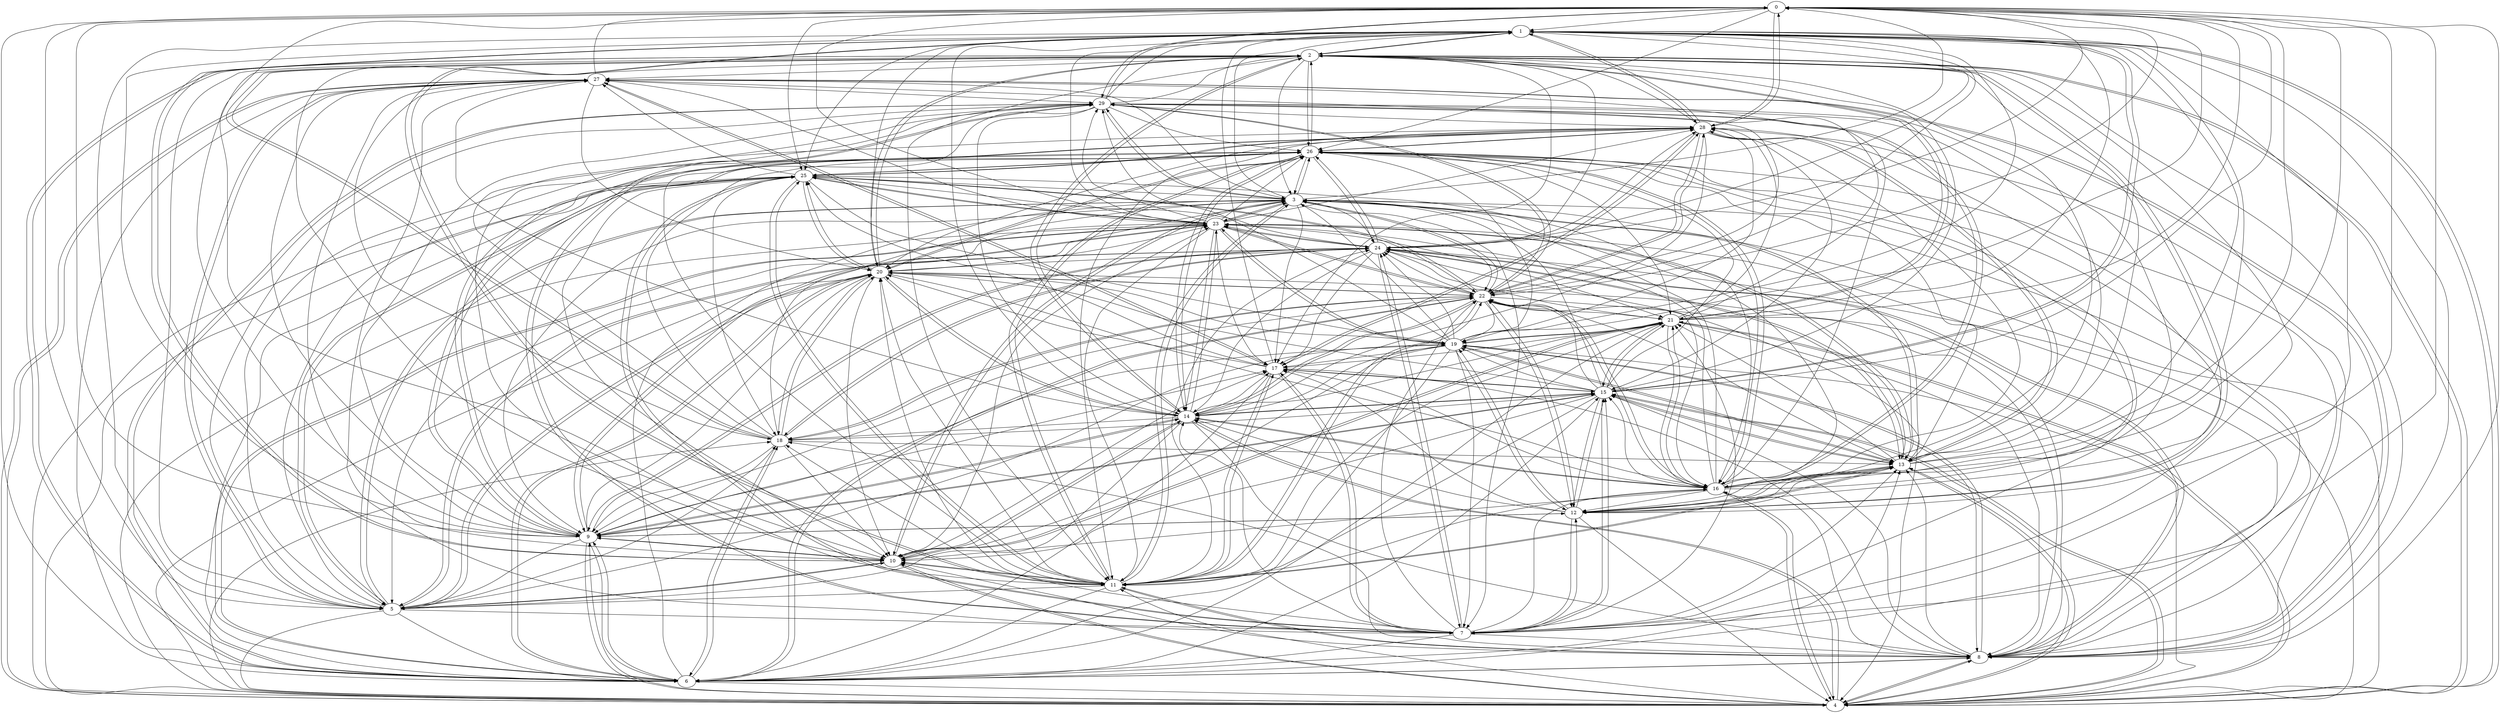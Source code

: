digraph my_graph {
0;
1;
2;
3;
4;
5;
6;
7;
8;
9;
10;
11;
12;
13;
14;
15;
16;
17;
18;
19;
20;
21;
22;
23;
24;
25;
26;
27;
28;
29;
0->1
0->8
0->11
0->12
0->22
0->25
0->26
0->28
0->29
1->2
1->4
1->5
1->7
1->10
1->11
1->15
1->20
1->22
1->24
1->25
1->28
2->1
2->3
2->4
2->6
2->7
2->8
2->9
2->10
2->11
2->12
2->14
2->17
2->18
2->20
2->21
2->24
2->26
2->27
3->0
3->1
3->4
3->5
3->7
3->9
3->10
3->11
3->13
3->17
3->22
3->23
3->26
3->29
4->1
4->2
4->8
4->9
4->10
4->11
4->13
4->14
4->15
4->16
4->18
4->20
4->21
4->23
4->24
4->25
4->27
5->0
5->2
5->3
5->4
5->6
5->7
5->10
5->18
5->19
5->20
5->24
5->25
5->26
5->27
5->29
6->0
6->2
6->3
6->4
6->8
6->9
6->13
6->15
6->18
6->20
6->22
6->23
6->25
6->27
6->29
7->0
7->6
7->8
7->12
7->13
7->14
7->15
7->16
7->17
7->20
7->21
7->22
7->24
7->25
7->26
7->29
8->1
8->3
8->4
8->6
8->10
8->11
8->13
8->15
8->18
8->19
8->23
8->24
8->26
8->27
8->28
9->0
9->1
9->4
9->5
9->6
9->10
9->12
9->14
9->15
9->17
9->19
9->20
9->23
9->24
9->26
9->27
9->28
10->1
10->3
10->4
10->5
10->9
10->11
10->14
10->17
10->21
10->23
10->27
11->1
11->3
11->5
11->6
11->8
11->10
11->13
11->16
11->17
11->18
11->20
11->22
11->24
11->25
11->26
12->2
12->3
12->4
12->7
12->9
12->13
12->14
12->15
12->17
12->19
12->22
12->29
13->0
13->1
13->2
13->3
13->4
13->11
13->12
13->15
13->16
13->19
13->21
13->23
13->24
13->28
14->1
14->2
14->4
14->5
14->8
14->9
14->10
14->15
14->16
14->17
14->18
14->20
14->21
14->22
14->23
14->26
14->27
15->0
15->1
15->2
15->3
15->4
15->7
15->9
15->10
15->11
15->12
15->13
15->14
15->17
15->19
15->20
15->21
15->22
15->26
16->0
16->1
16->2
16->3
16->4
16->8
16->10
16->12
16->13
16->14
16->15
16->17
16->21
16->22
16->23
16->26
16->27
16->29
17->1
17->6
17->7
17->8
17->11
17->15
17->20
17->25
17->27
17->28
18->2
18->3
18->6
18->9
18->10
18->13
18->15
18->20
18->22
18->24
18->26
18->27
18->29
19->0
19->1
19->3
19->4
19->6
19->7
19->8
19->10
19->12
19->13
19->14
19->17
19->20
19->21
19->23
19->24
19->28
19->29
20->2
20->3
20->5
20->6
20->8
20->10
20->14
20->16
20->18
20->22
20->23
20->25
20->26
21->0
21->1
21->2
21->4
21->6
21->8
21->10
21->11
21->15
21->16
21->17
21->19
21->24
21->28
21->29
22->3
22->4
22->6
22->8
22->9
22->11
22->12
22->13
22->14
22->16
22->18
22->19
22->20
22->21
22->23
22->24
22->25
22->27
22->28
22->29
23->0
23->1
23->3
23->5
23->6
23->9
23->11
23->13
23->14
23->17
23->19
23->21
23->22
23->24
23->25
23->26
23->27
23->28
23->29
24->0
24->3
24->5
24->7
24->8
24->9
24->13
24->14
24->16
24->17
24->18
24->20
24->23
24->25
24->26
24->28
25->3
25->5
25->7
25->10
25->11
25->16
25->18
25->19
25->20
25->22
25->23
25->26
25->27
25->28
26->2
26->3
26->4
26->6
26->9
26->11
26->12
26->13
26->14
26->16
26->19
26->20
26->21
26->24
26->25
26->28
27->0
27->3
27->4
27->5
27->7
27->8
27->17
27->20
27->29
28->0
28->1
28->2
28->5
28->9
28->11
28->12
28->13
28->14
28->15
28->16
28->17
28->20
28->22
28->25
28->26
29->0
29->1
29->2
29->3
29->6
29->7
29->9
29->10
29->11
29->13
29->14
29->16
29->22
29->26
29->28
}